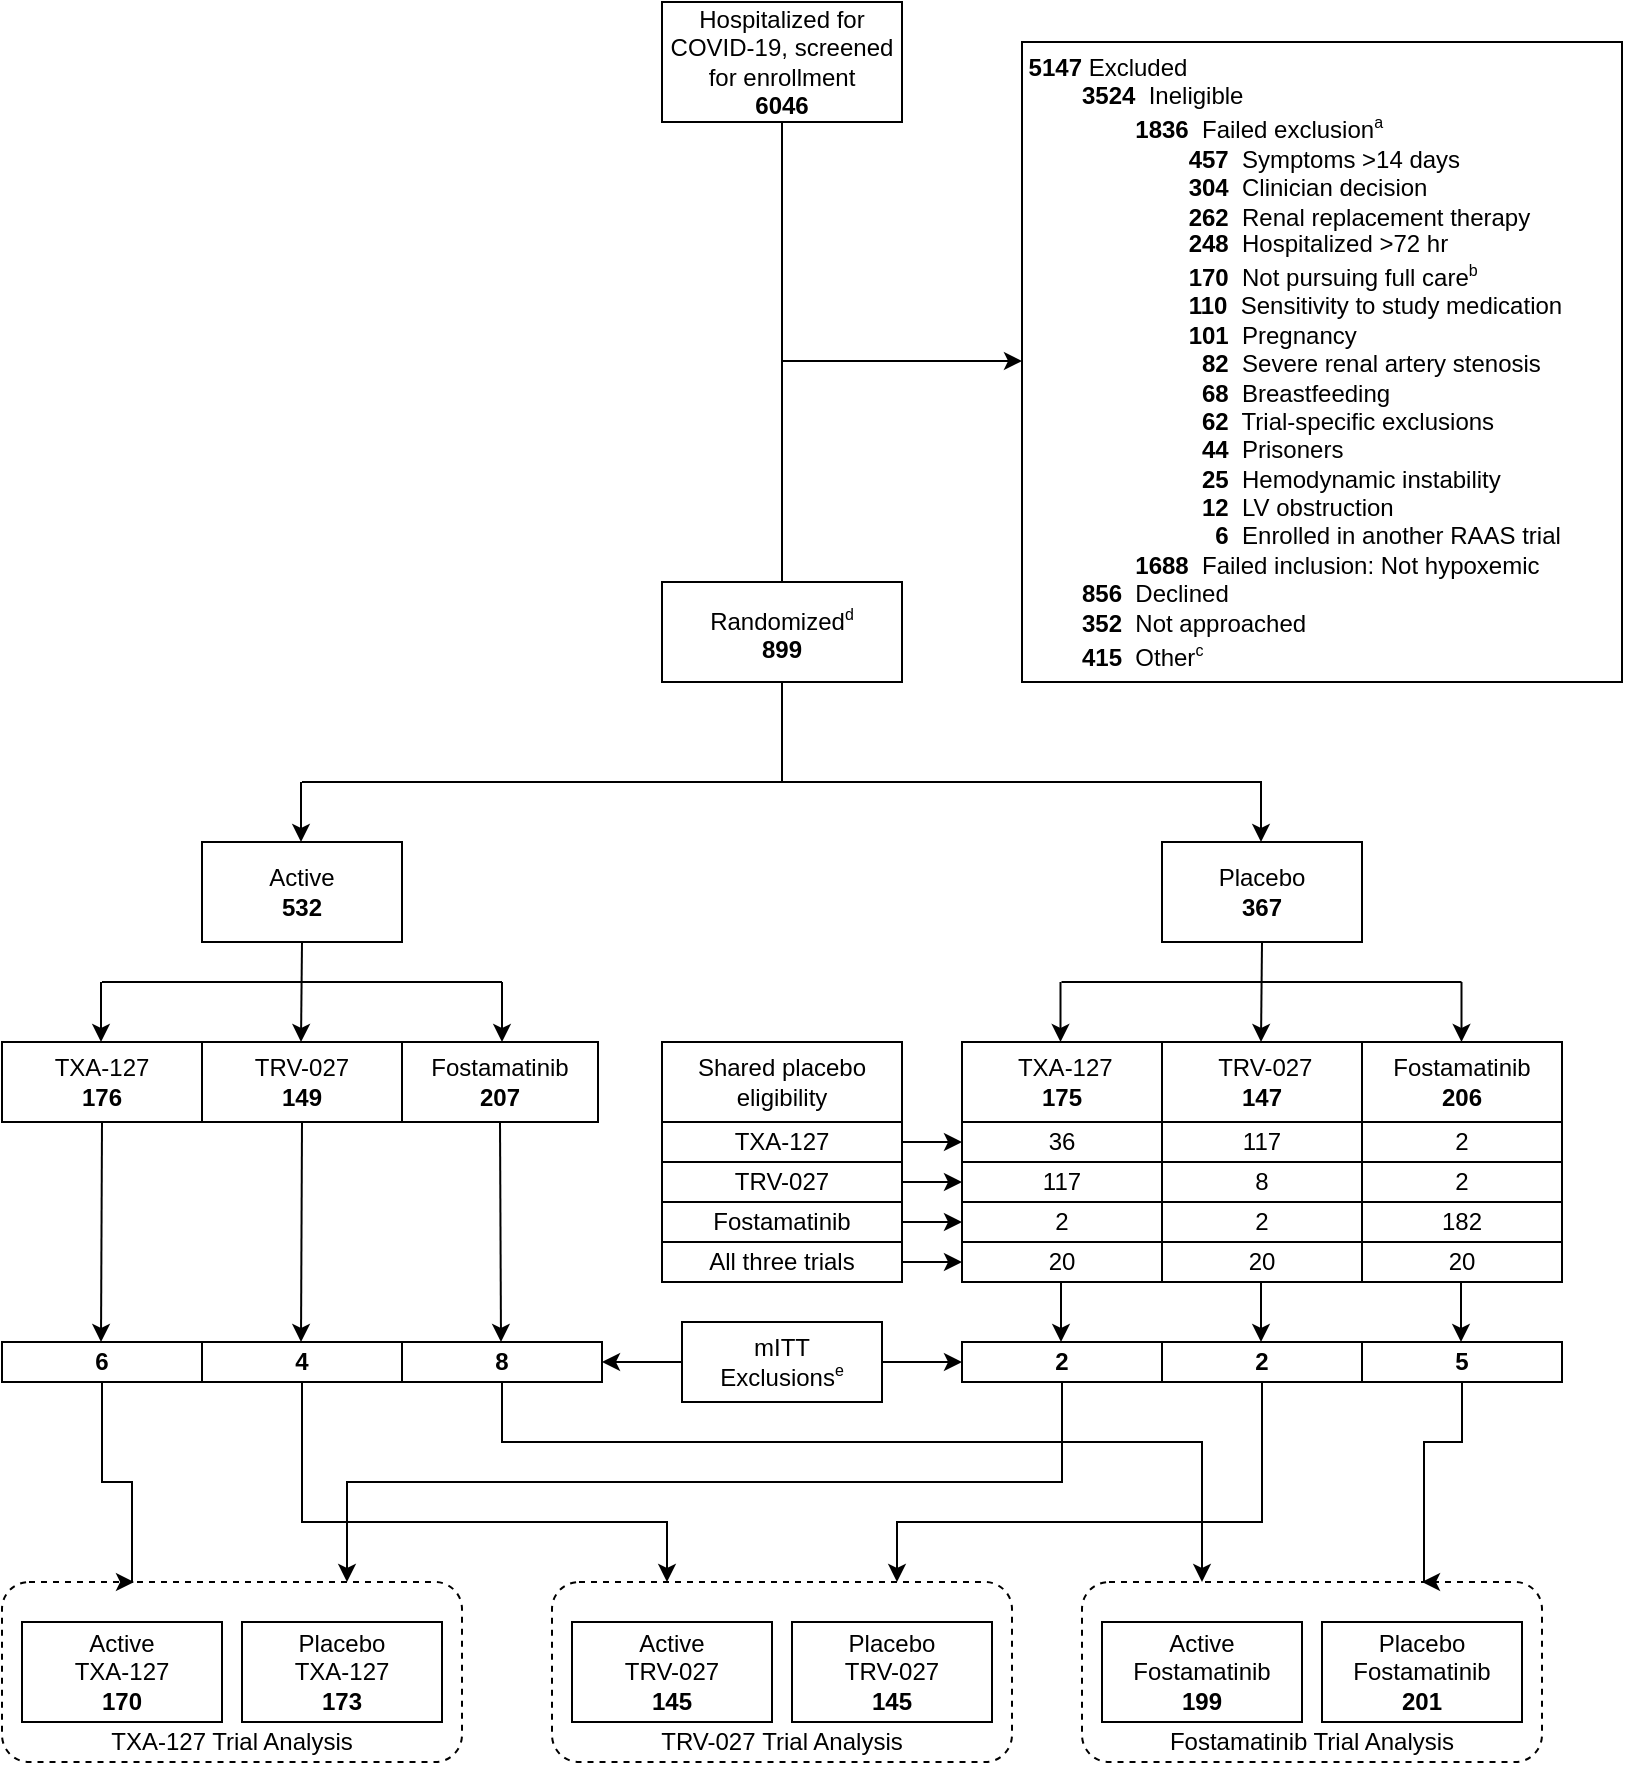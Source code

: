 <mxfile version="24.4.4" type="github">
  <diagram id="HfjM1wZW--X67TTqQhMb" name="Page-1">
    <mxGraphModel dx="933" dy="660" grid="1" gridSize="10" guides="1" tooltips="1" connect="1" arrows="1" fold="1" page="1" pageScale="1" pageWidth="850" pageHeight="1100" math="0" shadow="0">
      <root>
        <mxCell id="0" />
        <mxCell id="1" parent="0" />
        <mxCell id="et5guZH8IR5iMEiWxP18-1" value="Hospitalized for COVID-19, screened for enrollment&lt;div&gt;&lt;b&gt;6046&lt;/b&gt;&lt;/div&gt;" style="rounded=0;whiteSpace=wrap;html=1;" parent="1" vertex="1">
          <mxGeometry x="340" y="20" width="120" height="60" as="geometry" />
        </mxCell>
        <mxCell id="et5guZH8IR5iMEiWxP18-2" value="" style="endArrow=none;html=1;rounded=0;exitX=0.5;exitY=1;exitDx=0;exitDy=0;endFill=0;entryX=0.5;entryY=0;entryDx=0;entryDy=0;" parent="1" source="et5guZH8IR5iMEiWxP18-1" target="et5guZH8IR5iMEiWxP18-10" edge="1">
          <mxGeometry width="50" height="50" relative="1" as="geometry">
            <mxPoint x="380" y="340" as="sourcePoint" />
            <mxPoint x="400" y="250" as="targetPoint" />
          </mxGeometry>
        </mxCell>
        <mxCell id="et5guZH8IR5iMEiWxP18-4" value="&lt;div style=&quot;text-align: left;&quot;&gt;&lt;span style=&quot;background-color: initial;&quot;&gt;&lt;b&gt;5147&amp;nbsp;&lt;/b&gt;Excluded&lt;br&gt;&lt;/span&gt;&lt;/div&gt;&lt;div style=&quot;text-align: left;&quot;&gt;&lt;span style=&quot;background-color: initial;&quot;&gt;&lt;b&gt;&lt;span style=&quot;white-space: pre;&quot;&gt;&#x9;&lt;/span&gt;3524&lt;/b&gt;&amp;nbsp; Ineligible&lt;/span&gt;&lt;/div&gt;&lt;div style=&quot;text-align: left;&quot;&gt;&lt;span style=&quot;background-color: initial;&quot;&gt;&lt;span style=&quot;white-space: pre;&quot;&gt;&#x9;&lt;span style=&quot;white-space: pre;&quot;&gt;&#x9;&lt;/span&gt;&lt;/span&gt;&lt;b&gt;1836&lt;/b&gt;&amp;nbsp; Failed exclusion&lt;sup style=&quot;&quot;&gt;&lt;font style=&quot;font-size: 8px;&quot;&gt;a&lt;/font&gt;&lt;/sup&gt;&lt;/span&gt;&lt;/div&gt;&lt;div style=&quot;text-align: left;&quot;&gt;&lt;span style=&quot;background-color: initial;&quot;&gt;&lt;span style=&quot;white-space: pre;&quot;&gt;&#x9;&lt;/span&gt;&lt;span style=&quot;white-space: pre;&quot;&gt;&#x9;&lt;span style=&quot;white-space: pre;&quot;&gt;&#x9;&lt;/span&gt;&lt;/span&gt;&lt;b&gt;457&lt;/b&gt;&amp;nbsp; Symptoms &amp;gt;14 days&lt;/span&gt;&lt;/div&gt;&lt;div style=&quot;text-align: left;&quot;&gt;&lt;span style=&quot;white-space: pre;&quot;&gt;&#x9;&lt;/span&gt;&lt;span style=&quot;white-space: pre;&quot;&gt;&#x9;&lt;span style=&quot;white-space: pre;&quot;&gt;&#x9;&lt;/span&gt;&lt;/span&gt;&lt;b&gt;304&lt;/b&gt;&amp;nbsp; Clinician decision&lt;/div&gt;&lt;div style=&quot;text-align: left;&quot;&gt;&lt;b&gt;&lt;span style=&quot;white-space: pre;&quot;&gt;&#x9;&lt;/span&gt;&lt;span style=&quot;white-space: pre;&quot;&gt;&#x9;&lt;span style=&quot;white-space: pre;&quot;&gt;&#x9;&lt;/span&gt;&lt;/span&gt;262&lt;/b&gt;&amp;nbsp; Renal replacement therapy&lt;br&gt;&lt;/div&gt;&lt;div style=&quot;text-align: left; line-height: 100%;&quot;&gt;&lt;span style=&quot;white-space: pre;&quot;&gt;&#x9;&lt;/span&gt;&lt;span style=&quot;white-space: pre;&quot;&gt;&#x9;&lt;span style=&quot;white-space: pre;&quot;&gt;&#x9;&lt;/span&gt;&lt;/span&gt;&lt;b&gt;248&lt;/b&gt;&amp;nbsp; Hospitalized &amp;gt;72 hr&lt;/div&gt;&lt;div style=&quot;text-align: left; line-height: 120%;&quot;&gt;&lt;span style=&quot;white-space: pre;&quot;&gt;&#x9;&lt;/span&gt;&lt;span style=&quot;white-space: pre;&quot;&gt;&#x9;&lt;span style=&quot;white-space: pre;&quot;&gt;&#x9;&lt;/span&gt;&lt;/span&gt;&lt;b&gt;170&lt;/b&gt;&amp;nbsp; Not pursuing full care&lt;sup&gt;&lt;font style=&quot;font-size: 8px;&quot;&gt;b&lt;/font&gt;&lt;/sup&gt;&lt;span style=&quot;background-color: initial; white-space: pre;&quot;&gt;&#x9;&lt;/span&gt;&lt;/div&gt;&lt;div style=&quot;text-align: left;&quot;&gt;&lt;span style=&quot;background-color: initial; white-space: pre;&quot;&gt;&#x9;&lt;/span&gt;&lt;span style=&quot;background-color: initial; white-space: pre;&quot;&gt;&#x9;&lt;span style=&quot;white-space: pre;&quot;&gt;&#x9;&lt;/span&gt;&lt;/span&gt;&lt;b style=&quot;background-color: initial;&quot;&gt;110&lt;/b&gt;&lt;span style=&quot;background-color: initial;&quot;&gt;&amp;nbsp; Sensitivity to study medication&lt;/span&gt;&lt;span style=&quot;background-color: initial; white-space: pre;&quot;&gt;&#x9;&lt;/span&gt;&lt;/div&gt;&lt;div style=&quot;text-align: left;&quot;&gt;&lt;span style=&quot;background-color: initial;&quot;&gt;&lt;span style=&quot;white-space: pre;&quot;&gt;&#x9;&lt;/span&gt;&lt;span style=&quot;white-space: pre;&quot;&gt;&#x9;&lt;/span&gt;&amp;nbsp; &lt;span style=&quot;white-space: pre;&quot;&gt;&#x9;&lt;/span&gt;&lt;b&gt;101&lt;/b&gt;&amp;nbsp; Pregnancy&lt;/span&gt;&lt;/div&gt;&lt;div style=&quot;text-align: left;&quot;&gt;&lt;span style=&quot;white-space: pre;&quot;&gt;&#x9;&lt;/span&gt;&lt;span style=&quot;white-space: pre;&quot;&gt;&#x9;&lt;/span&gt;&amp;nbsp;&amp;nbsp;&lt;span style=&quot;white-space: pre;&quot;&gt;&#x9;&lt;/span&gt;&amp;nbsp;&amp;nbsp;&lt;b&gt;82&lt;/b&gt;&amp;nbsp;&amp;nbsp;Severe renal artery stenosis&lt;span style=&quot;background-color: initial;&quot;&gt;&lt;br&gt;&lt;/span&gt;&lt;/div&gt;&lt;div style=&quot;text-align: left;&quot;&gt;&lt;span style=&quot;white-space: pre;&quot;&gt;&#x9;&lt;/span&gt;&amp;nbsp;&amp;nbsp;&lt;span style=&quot;white-space: pre;&quot;&gt;&#x9;&lt;/span&gt;&amp;nbsp;&amp;nbsp;&lt;span style=&quot;white-space: pre;&quot;&gt;&#x9;&lt;/span&gt;&amp;nbsp;&amp;nbsp;&lt;b&gt;68&lt;/b&gt;&amp;nbsp; Breastfeeding&lt;br&gt;&lt;/div&gt;&lt;div style=&quot;text-align: left;&quot;&gt;&lt;b&gt;&lt;span style=&quot;white-space: pre;&quot;&gt;&#x9;&lt;/span&gt;&lt;span style=&quot;white-space: pre;&quot;&gt;&#x9;&lt;/span&gt;&lt;span style=&quot;white-space: pre;&quot;&gt;&#x9;&lt;/span&gt;&amp;nbsp; 62&lt;/b&gt;&amp;nbsp; Trial-specific exclusions&lt;br&gt;&lt;/div&gt;&lt;div style=&quot;text-align: left;&quot;&gt;&lt;span style=&quot;white-space: pre;&quot;&gt;&#x9;&lt;/span&gt;&lt;span style=&quot;white-space: pre;&quot;&gt;&#x9;&lt;/span&gt;&amp;nbsp;&amp;nbsp;&lt;span style=&quot;white-space: pre;&quot;&gt;&#x9;&lt;/span&gt;&amp;nbsp;&amp;nbsp;&lt;b&gt;44&lt;/b&gt;&amp;nbsp; Prisoners&lt;br&gt;&lt;/div&gt;&lt;div style=&quot;text-align: left;&quot;&gt;&lt;span style=&quot;background-color: initial;&quot;&gt;&lt;span style=&quot;white-space: pre;&quot;&gt;&#x9;&lt;/span&gt;&lt;span style=&quot;white-space: pre;&quot;&gt;&#x9;&lt;/span&gt;&amp;nbsp; &lt;span style=&quot;white-space: pre;&quot;&gt;&#x9;&lt;/span&gt;&amp;nbsp;&amp;nbsp;&lt;b&gt;25&lt;/b&gt;&amp;nbsp; Hemodynamic instability&lt;/span&gt;&lt;/div&gt;&lt;div style=&quot;text-align: left;&quot;&gt;&lt;span style=&quot;background-color: initial;&quot;&gt;&lt;span style=&quot;white-space: pre;&quot;&gt;&#x9;&lt;/span&gt;&lt;span style=&quot;white-space: pre;&quot;&gt;&#x9;&lt;/span&gt;&amp;nbsp; &amp;nbsp;&lt;span style=&quot;white-space: pre;&quot;&gt;&#x9;&lt;/span&gt;&amp;nbsp; &lt;b&gt;12&lt;/b&gt;&amp;nbsp; LV obstruction&lt;/span&gt;&lt;/div&gt;&lt;div style=&quot;text-align: left;&quot;&gt;&lt;span style=&quot;background-color: initial;&quot;&gt;&lt;span style=&quot;white-space: pre;&quot;&gt;&#x9;&lt;/span&gt;&lt;span style=&quot;white-space: pre;&quot;&gt;&#x9;&lt;/span&gt;&amp;nbsp; &amp;nbsp; &amp;nbsp; &amp;nbsp; &amp;nbsp; &amp;nbsp; &lt;b&gt;6&lt;/b&gt;&amp;nbsp; Enrolled in another RAAS trial&lt;/span&gt;&lt;/div&gt;&lt;div style=&quot;text-align: left;&quot;&gt;&lt;span style=&quot;white-space: pre;&quot;&gt;&#x9;&lt;span style=&quot;white-space: pre;&quot;&gt;&#x9;&lt;/span&gt;&lt;/span&gt;&lt;b&gt;1688&lt;/b&gt;&amp;nbsp; Failed inclusion: Not hypoxemic&lt;br&gt;&lt;/div&gt;&lt;div style=&quot;text-align: left;&quot;&gt;&lt;span style=&quot;border-color: var(--border-color);&quot;&gt;&lt;b&gt;&lt;span style=&quot;white-space: pre;&quot;&gt;&#x9;&lt;/span&gt;856&lt;/b&gt;&amp;nbsp; Declined&lt;br&gt;&lt;/span&gt;&lt;/div&gt;&lt;div style=&quot;text-align: left;&quot;&gt;&lt;span style=&quot;background-color: initial;&quot;&gt;&lt;b&gt;&lt;span style=&quot;white-space: pre;&quot;&gt;&#x9;&lt;/span&gt;352&lt;/b&gt;&amp;nbsp; Not approached&lt;/span&gt;&lt;/div&gt;&lt;div style=&quot;text-align: left;&quot;&gt;&lt;span style=&quot;background-color: initial;&quot;&gt;&lt;b&gt;&lt;span style=&quot;white-space: pre;&quot;&gt;&#x9;&lt;/span&gt;415&lt;/b&gt;&amp;nbsp; Other&lt;sup&gt;&lt;font style=&quot;font-size: 8px;&quot;&gt;c&lt;/font&gt;&lt;/sup&gt;&lt;/span&gt;&lt;br&gt;&lt;/div&gt;" style="rounded=0;whiteSpace=wrap;html=1;" parent="1" vertex="1">
          <mxGeometry x="520" y="40" width="300" height="320" as="geometry" />
        </mxCell>
        <mxCell id="et5guZH8IR5iMEiWxP18-10" value="Randomized&lt;sup style=&quot;&quot;&gt;&lt;font style=&quot;font-size: 8px;&quot;&gt;d&lt;/font&gt;&lt;/sup&gt;&lt;div&gt;&lt;b&gt;899&lt;/b&gt;&lt;/div&gt;" style="rounded=0;whiteSpace=wrap;html=1;" parent="1" vertex="1">
          <mxGeometry x="340" y="310" width="120" height="50" as="geometry" />
        </mxCell>
        <mxCell id="et5guZH8IR5iMEiWxP18-12" value="" style="endArrow=none;html=1;rounded=0;entryX=0.5;entryY=1;entryDx=0;entryDy=0;" parent="1" target="et5guZH8IR5iMEiWxP18-10" edge="1">
          <mxGeometry width="50" height="50" relative="1" as="geometry">
            <mxPoint x="400" y="410" as="sourcePoint" />
            <mxPoint x="400" y="370" as="targetPoint" />
          </mxGeometry>
        </mxCell>
        <mxCell id="et5guZH8IR5iMEiWxP18-16" value="&lt;div style=&quot;&quot;&gt;&lt;span style=&quot;background-color: initial;&quot;&gt;TRV-027&lt;/span&gt;&lt;br&gt;&lt;/div&gt;&lt;div style=&quot;&quot;&gt;&lt;b&gt;149&lt;/b&gt;&lt;/div&gt;" style="rounded=0;whiteSpace=wrap;html=1;align=center;" parent="1" vertex="1">
          <mxGeometry x="110" y="540" width="100" height="40" as="geometry" />
        </mxCell>
        <mxCell id="et5guZH8IR5iMEiWxP18-22" style="edgeStyle=orthogonalEdgeStyle;rounded=0;orthogonalLoop=1;jettySize=auto;html=1;exitX=0.5;exitY=1;exitDx=0;exitDy=0;endArrow=none;endFill=0;" parent="1" edge="1">
          <mxGeometry relative="1" as="geometry">
            <mxPoint x="160" y="590" as="sourcePoint" />
            <mxPoint x="160" y="590" as="targetPoint" />
          </mxGeometry>
        </mxCell>
        <mxCell id="et5guZH8IR5iMEiWxP18-33" value="" style="endArrow=classic;html=1;rounded=0;" parent="1" edge="1">
          <mxGeometry width="50" height="50" relative="1" as="geometry">
            <mxPoint x="400" y="199.5" as="sourcePoint" />
            <mxPoint x="520" y="199.5" as="targetPoint" />
            <Array as="points">
              <mxPoint x="490" y="199.5" />
              <mxPoint x="510" y="199.5" />
            </Array>
          </mxGeometry>
        </mxCell>
        <mxCell id="jMuF3EqlF6J_qGCGLpIN-3" value="&amp;nbsp;TRV-027&lt;div&gt;&lt;b&gt;147&lt;/b&gt;&lt;/div&gt;" style="rounded=0;whiteSpace=wrap;html=1;" parent="1" vertex="1">
          <mxGeometry x="590" y="540" width="100" height="40" as="geometry" />
        </mxCell>
        <mxCell id="jMuF3EqlF6J_qGCGLpIN-4" value="&amp;nbsp;TXA-127&lt;div&gt;&lt;b&gt;175&lt;/b&gt;&lt;/div&gt;" style="rounded=0;whiteSpace=wrap;html=1;" parent="1" vertex="1">
          <mxGeometry x="490" y="540" width="100" height="40" as="geometry" />
        </mxCell>
        <mxCell id="agvJTrhW3Z4hry4g2v_m-5" value="Fostamatinib&lt;div&gt;&lt;b&gt;206&lt;/b&gt;&lt;/div&gt;" style="rounded=0;whiteSpace=wrap;html=1;" parent="1" vertex="1">
          <mxGeometry x="690" y="540" width="100" height="40" as="geometry" />
        </mxCell>
        <mxCell id="agvJTrhW3Z4hry4g2v_m-13" value="" style="endArrow=none;html=1;rounded=0;" parent="1" edge="1">
          <mxGeometry width="50" height="50" relative="1" as="geometry">
            <mxPoint x="160" y="410" as="sourcePoint" />
            <mxPoint x="640" y="410" as="targetPoint" />
          </mxGeometry>
        </mxCell>
        <mxCell id="agvJTrhW3Z4hry4g2v_m-27" value="" style="endArrow=classic;html=1;rounded=0;" parent="1" edge="1">
          <mxGeometry width="50" height="50" relative="1" as="geometry">
            <mxPoint x="159.5" y="410" as="sourcePoint" />
            <mxPoint x="159.5" y="440" as="targetPoint" />
          </mxGeometry>
        </mxCell>
        <mxCell id="yUjiA-JmrCVDI_Teasnt-3" value="" style="endArrow=classic;html=1;rounded=0;" edge="1" parent="1">
          <mxGeometry width="50" height="50" relative="1" as="geometry">
            <mxPoint x="639.5" y="410" as="sourcePoint" />
            <mxPoint x="639.5" y="440" as="targetPoint" />
          </mxGeometry>
        </mxCell>
        <mxCell id="yUjiA-JmrCVDI_Teasnt-5" value="" style="rounded=1;whiteSpace=wrap;html=1;dashed=1;" vertex="1" parent="1">
          <mxGeometry x="10" y="810" width="230" height="90" as="geometry" />
        </mxCell>
        <mxCell id="yUjiA-JmrCVDI_Teasnt-6" value="&lt;font style=&quot;font-size: 12px;&quot;&gt;Placebo&lt;/font&gt;&lt;div&gt;&lt;span style=&quot;background-color: initial;&quot;&gt;TXA-127&lt;/span&gt;&lt;div&gt;&lt;font style=&quot;font-size: 12px;&quot;&gt;&lt;b&gt;173&lt;/b&gt;&lt;/font&gt;&lt;/div&gt;&lt;/div&gt;" style="rounded=0;whiteSpace=wrap;html=1;" vertex="1" parent="1">
          <mxGeometry x="130" y="830" width="100" height="50" as="geometry" />
        </mxCell>
        <mxCell id="yUjiA-JmrCVDI_Teasnt-7" value="TXA-127 Trial Analysis" style="text;html=1;strokeColor=none;fillColor=none;align=center;verticalAlign=middle;whiteSpace=wrap;rounded=0;dashed=1;" vertex="1" parent="1">
          <mxGeometry x="50" y="880" width="150" height="20" as="geometry" />
        </mxCell>
        <mxCell id="yUjiA-JmrCVDI_Teasnt-8" value="&lt;div style=&quot;&quot;&gt;&lt;span style=&quot;background-color: initial;&quot;&gt;Active&lt;/span&gt;&lt;/div&gt;&lt;div style=&quot;&quot;&gt;&lt;span style=&quot;background-color: initial;&quot;&gt;TXA-127&lt;/span&gt;&lt;/div&gt;&lt;div style=&quot;&quot;&gt;&lt;b&gt;170&lt;/b&gt;&lt;/div&gt;" style="rounded=0;whiteSpace=wrap;html=1;align=center;" vertex="1" parent="1">
          <mxGeometry x="20" y="830" width="100" height="50" as="geometry" />
        </mxCell>
        <mxCell id="yUjiA-JmrCVDI_Teasnt-15" value="&lt;font style=&quot;font-size: 12px;&quot;&gt;Placebo&lt;br&gt;&lt;/font&gt;&lt;div&gt;&lt;b&gt;367&lt;/b&gt;&lt;/div&gt;" style="rounded=0;whiteSpace=wrap;html=1;" vertex="1" parent="1">
          <mxGeometry x="590" y="440" width="100" height="50" as="geometry" />
        </mxCell>
        <mxCell id="yUjiA-JmrCVDI_Teasnt-16" value="&lt;div style=&quot;&quot;&gt;&lt;span style=&quot;background-color: initial;&quot;&gt;TXA-127&lt;/span&gt;&lt;/div&gt;&lt;div style=&quot;&quot;&gt;&lt;b&gt;176&lt;/b&gt;&lt;/div&gt;" style="rounded=0;whiteSpace=wrap;html=1;align=center;" vertex="1" parent="1">
          <mxGeometry x="10" y="540" width="100" height="40" as="geometry" />
        </mxCell>
        <mxCell id="yUjiA-JmrCVDI_Teasnt-17" value="&lt;div style=&quot;&quot;&gt;&lt;span style=&quot;background-color: initial;&quot;&gt;Fostamatinib&lt;/span&gt;&lt;/div&gt;&lt;div style=&quot;&quot;&gt;&lt;b&gt;207&lt;/b&gt;&lt;/div&gt;" style="rounded=0;whiteSpace=wrap;html=1;align=center;" vertex="1" parent="1">
          <mxGeometry x="210" y="540" width="98" height="40" as="geometry" />
        </mxCell>
        <mxCell id="yUjiA-JmrCVDI_Teasnt-82" value="117" style="rounded=0;whiteSpace=wrap;html=1;" vertex="1" parent="1">
          <mxGeometry x="590" y="580" width="100" height="20" as="geometry" />
        </mxCell>
        <mxCell id="yUjiA-JmrCVDI_Teasnt-83" value="36" style="rounded=0;whiteSpace=wrap;html=1;" vertex="1" parent="1">
          <mxGeometry x="490" y="580" width="100" height="20" as="geometry" />
        </mxCell>
        <mxCell id="yUjiA-JmrCVDI_Teasnt-84" value="2" style="rounded=0;whiteSpace=wrap;html=1;" vertex="1" parent="1">
          <mxGeometry x="690" y="580" width="100" height="20" as="geometry" />
        </mxCell>
        <mxCell id="yUjiA-JmrCVDI_Teasnt-86" value="8" style="rounded=0;whiteSpace=wrap;html=1;" vertex="1" parent="1">
          <mxGeometry x="590" y="600" width="100" height="20" as="geometry" />
        </mxCell>
        <mxCell id="yUjiA-JmrCVDI_Teasnt-87" value="117" style="rounded=0;whiteSpace=wrap;html=1;" vertex="1" parent="1">
          <mxGeometry x="490" y="600" width="100" height="20" as="geometry" />
        </mxCell>
        <mxCell id="yUjiA-JmrCVDI_Teasnt-88" value="2" style="rounded=0;whiteSpace=wrap;html=1;" vertex="1" parent="1">
          <mxGeometry x="690" y="600" width="100" height="20" as="geometry" />
        </mxCell>
        <mxCell id="yUjiA-JmrCVDI_Teasnt-90" value="2" style="rounded=0;whiteSpace=wrap;html=1;" vertex="1" parent="1">
          <mxGeometry x="590" y="620" width="100" height="20" as="geometry" />
        </mxCell>
        <mxCell id="yUjiA-JmrCVDI_Teasnt-91" value="2" style="rounded=0;whiteSpace=wrap;html=1;" vertex="1" parent="1">
          <mxGeometry x="490" y="620" width="100" height="20" as="geometry" />
        </mxCell>
        <mxCell id="yUjiA-JmrCVDI_Teasnt-92" value="182" style="rounded=0;whiteSpace=wrap;html=1;" vertex="1" parent="1">
          <mxGeometry x="690" y="620" width="100" height="20" as="geometry" />
        </mxCell>
        <mxCell id="yUjiA-JmrCVDI_Teasnt-95" value="20" style="rounded=0;whiteSpace=wrap;html=1;" vertex="1" parent="1">
          <mxGeometry x="590" y="640" width="100" height="20" as="geometry" />
        </mxCell>
        <mxCell id="yUjiA-JmrCVDI_Teasnt-96" value="20" style="rounded=0;whiteSpace=wrap;html=1;" vertex="1" parent="1">
          <mxGeometry x="490" y="640" width="100" height="20" as="geometry" />
        </mxCell>
        <mxCell id="yUjiA-JmrCVDI_Teasnt-97" value="20" style="rounded=0;whiteSpace=wrap;html=1;" vertex="1" parent="1">
          <mxGeometry x="690" y="640" width="100" height="20" as="geometry" />
        </mxCell>
        <mxCell id="yUjiA-JmrCVDI_Teasnt-160" style="edgeStyle=orthogonalEdgeStyle;rounded=0;orthogonalLoop=1;jettySize=auto;html=1;entryX=1;entryY=0.5;entryDx=0;entryDy=0;" edge="1" parent="1" source="yUjiA-JmrCVDI_Teasnt-98" target="yUjiA-JmrCVDI_Teasnt-115">
          <mxGeometry relative="1" as="geometry" />
        </mxCell>
        <mxCell id="yUjiA-JmrCVDI_Teasnt-161" style="edgeStyle=orthogonalEdgeStyle;rounded=0;orthogonalLoop=1;jettySize=auto;html=1;entryX=0;entryY=0.5;entryDx=0;entryDy=0;" edge="1" parent="1" source="yUjiA-JmrCVDI_Teasnt-98" target="yUjiA-JmrCVDI_Teasnt-100">
          <mxGeometry relative="1" as="geometry" />
        </mxCell>
        <mxCell id="yUjiA-JmrCVDI_Teasnt-98" value="mITT&lt;div&gt;Exclusions&lt;sup style=&quot;font-size: 8px;&quot;&gt;e&lt;/sup&gt;&lt;/div&gt;" style="rounded=0;whiteSpace=wrap;html=1;" vertex="1" parent="1">
          <mxGeometry x="350" y="680" width="100" height="40" as="geometry" />
        </mxCell>
        <mxCell id="yUjiA-JmrCVDI_Teasnt-149" style="edgeStyle=orthogonalEdgeStyle;rounded=0;orthogonalLoop=1;jettySize=auto;html=1;entryX=0.75;entryY=0;entryDx=0;entryDy=0;" edge="1" parent="1" source="yUjiA-JmrCVDI_Teasnt-99" target="yUjiA-JmrCVDI_Teasnt-134">
          <mxGeometry relative="1" as="geometry">
            <Array as="points">
              <mxPoint x="560" y="780" />
              <mxPoint x="433" y="780" />
            </Array>
          </mxGeometry>
        </mxCell>
        <mxCell id="yUjiA-JmrCVDI_Teasnt-99" value="&lt;b&gt;2&lt;/b&gt;" style="rounded=0;whiteSpace=wrap;html=1;" vertex="1" parent="1">
          <mxGeometry x="590" y="690" width="100" height="20" as="geometry" />
        </mxCell>
        <mxCell id="yUjiA-JmrCVDI_Teasnt-153" style="edgeStyle=orthogonalEdgeStyle;rounded=0;orthogonalLoop=1;jettySize=auto;html=1;entryX=0.75;entryY=0;entryDx=0;entryDy=0;" edge="1" parent="1" source="yUjiA-JmrCVDI_Teasnt-100" target="yUjiA-JmrCVDI_Teasnt-5">
          <mxGeometry relative="1" as="geometry">
            <Array as="points">
              <mxPoint x="540" y="760" />
              <mxPoint x="183" y="760" />
            </Array>
          </mxGeometry>
        </mxCell>
        <mxCell id="yUjiA-JmrCVDI_Teasnt-100" value="&lt;b&gt;2&lt;/b&gt;" style="rounded=0;whiteSpace=wrap;html=1;" vertex="1" parent="1">
          <mxGeometry x="490" y="690" width="100" height="20" as="geometry" />
        </mxCell>
        <mxCell id="yUjiA-JmrCVDI_Teasnt-101" value="&lt;b&gt;5&lt;/b&gt;" style="rounded=0;whiteSpace=wrap;html=1;" vertex="1" parent="1">
          <mxGeometry x="690" y="690" width="100" height="20" as="geometry" />
        </mxCell>
        <mxCell id="yUjiA-JmrCVDI_Teasnt-102" value="&lt;font style=&quot;font-size: 12px;&quot;&gt;Active&lt;br&gt;&lt;/font&gt;&lt;div&gt;&lt;font style=&quot;font-size: 12px;&quot;&gt;&lt;b&gt;532&lt;/b&gt;&lt;/font&gt;&lt;/div&gt;" style="rounded=0;whiteSpace=wrap;html=1;" vertex="1" parent="1">
          <mxGeometry x="110" y="440" width="100" height="50" as="geometry" />
        </mxCell>
        <mxCell id="yUjiA-JmrCVDI_Teasnt-103" value="" style="endArrow=classic;html=1;rounded=0;" edge="1" parent="1">
          <mxGeometry width="50" height="50" relative="1" as="geometry">
            <mxPoint x="59.5" y="510" as="sourcePoint" />
            <mxPoint x="59.5" y="540" as="targetPoint" />
          </mxGeometry>
        </mxCell>
        <mxCell id="yUjiA-JmrCVDI_Teasnt-104" value="" style="endArrow=classic;html=1;rounded=0;exitX=0.5;exitY=1;exitDx=0;exitDy=0;" edge="1" parent="1" source="yUjiA-JmrCVDI_Teasnt-102">
          <mxGeometry width="50" height="50" relative="1" as="geometry">
            <mxPoint x="160" y="500" as="sourcePoint" />
            <mxPoint x="159.5" y="540" as="targetPoint" />
          </mxGeometry>
        </mxCell>
        <mxCell id="yUjiA-JmrCVDI_Teasnt-105" value="" style="endArrow=classic;html=1;rounded=0;" edge="1" parent="1">
          <mxGeometry width="50" height="50" relative="1" as="geometry">
            <mxPoint x="260" y="510" as="sourcePoint" />
            <mxPoint x="260" y="540" as="targetPoint" />
          </mxGeometry>
        </mxCell>
        <mxCell id="yUjiA-JmrCVDI_Teasnt-106" value="" style="endArrow=none;html=1;rounded=0;" edge="1" parent="1">
          <mxGeometry width="50" height="50" relative="1" as="geometry">
            <mxPoint x="60" y="510" as="sourcePoint" />
            <mxPoint x="260" y="510" as="targetPoint" />
          </mxGeometry>
        </mxCell>
        <mxCell id="yUjiA-JmrCVDI_Teasnt-108" value="" style="endArrow=classic;html=1;rounded=0;exitX=0.5;exitY=1;exitDx=0;exitDy=0;" edge="1" parent="1" source="yUjiA-JmrCVDI_Teasnt-16">
          <mxGeometry width="50" height="50" relative="1" as="geometry">
            <mxPoint x="59.5" y="660" as="sourcePoint" />
            <mxPoint x="59.5" y="690" as="targetPoint" />
          </mxGeometry>
        </mxCell>
        <mxCell id="yUjiA-JmrCVDI_Teasnt-109" value="" style="endArrow=classic;html=1;rounded=0;exitX=0.5;exitY=1;exitDx=0;exitDy=0;" edge="1" parent="1" source="yUjiA-JmrCVDI_Teasnt-17">
          <mxGeometry width="50" height="50" relative="1" as="geometry">
            <mxPoint x="259.5" y="660" as="sourcePoint" />
            <mxPoint x="259.5" y="690" as="targetPoint" />
          </mxGeometry>
        </mxCell>
        <mxCell id="yUjiA-JmrCVDI_Teasnt-111" value="" style="endArrow=classic;html=1;rounded=0;exitX=0.5;exitY=1;exitDx=0;exitDy=0;" edge="1" parent="1" source="et5guZH8IR5iMEiWxP18-16">
          <mxGeometry width="50" height="50" relative="1" as="geometry">
            <mxPoint x="159.5" y="660" as="sourcePoint" />
            <mxPoint x="159.5" y="690" as="targetPoint" />
          </mxGeometry>
        </mxCell>
        <mxCell id="yUjiA-JmrCVDI_Teasnt-152" value="" style="edgeStyle=orthogonalEdgeStyle;rounded=0;orthogonalLoop=1;jettySize=auto;html=1;entryX=0.25;entryY=0;entryDx=0;entryDy=0;" edge="1" parent="1" source="yUjiA-JmrCVDI_Teasnt-113" target="yUjiA-JmrCVDI_Teasnt-134">
          <mxGeometry relative="1" as="geometry">
            <Array as="points">
              <mxPoint x="160" y="780" />
              <mxPoint x="343" y="780" />
            </Array>
          </mxGeometry>
        </mxCell>
        <mxCell id="yUjiA-JmrCVDI_Teasnt-113" value="&lt;b&gt;4&lt;/b&gt;" style="rounded=0;whiteSpace=wrap;html=1;" vertex="1" parent="1">
          <mxGeometry x="110" y="690" width="100" height="20" as="geometry" />
        </mxCell>
        <mxCell id="yUjiA-JmrCVDI_Teasnt-154" value="" style="edgeStyle=orthogonalEdgeStyle;rounded=0;orthogonalLoop=1;jettySize=auto;html=1;entryX=0.287;entryY=0;entryDx=0;entryDy=0;entryPerimeter=0;" edge="1" parent="1" source="yUjiA-JmrCVDI_Teasnt-114" target="yUjiA-JmrCVDI_Teasnt-5">
          <mxGeometry relative="1" as="geometry">
            <mxPoint x="76" y="800" as="targetPoint" />
            <Array as="points">
              <mxPoint x="60" y="760" />
              <mxPoint x="75" y="760" />
            </Array>
          </mxGeometry>
        </mxCell>
        <mxCell id="yUjiA-JmrCVDI_Teasnt-114" value="&lt;b&gt;6&lt;/b&gt;" style="rounded=0;whiteSpace=wrap;html=1;" vertex="1" parent="1">
          <mxGeometry x="10" y="690" width="100" height="20" as="geometry" />
        </mxCell>
        <mxCell id="yUjiA-JmrCVDI_Teasnt-142" style="edgeStyle=orthogonalEdgeStyle;rounded=0;orthogonalLoop=1;jettySize=auto;html=1;" edge="1" parent="1" source="yUjiA-JmrCVDI_Teasnt-115" target="yUjiA-JmrCVDI_Teasnt-138">
          <mxGeometry relative="1" as="geometry">
            <Array as="points">
              <mxPoint x="260" y="740" />
              <mxPoint x="610" y="740" />
            </Array>
          </mxGeometry>
        </mxCell>
        <mxCell id="yUjiA-JmrCVDI_Teasnt-115" value="&lt;b&gt;8&lt;/b&gt;" style="rounded=0;whiteSpace=wrap;html=1;" vertex="1" parent="1">
          <mxGeometry x="210" y="690" width="100" height="20" as="geometry" />
        </mxCell>
        <mxCell id="yUjiA-JmrCVDI_Teasnt-116" value="Shared placebo eligibility" style="rounded=0;whiteSpace=wrap;html=1;" vertex="1" parent="1">
          <mxGeometry x="340" y="540" width="120" height="40" as="geometry" />
        </mxCell>
        <mxCell id="yUjiA-JmrCVDI_Teasnt-162" style="edgeStyle=orthogonalEdgeStyle;rounded=0;orthogonalLoop=1;jettySize=auto;html=1;exitX=1;exitY=0.5;exitDx=0;exitDy=0;entryX=0;entryY=0.5;entryDx=0;entryDy=0;" edge="1" parent="1" source="yUjiA-JmrCVDI_Teasnt-117" target="yUjiA-JmrCVDI_Teasnt-83">
          <mxGeometry relative="1" as="geometry" />
        </mxCell>
        <mxCell id="yUjiA-JmrCVDI_Teasnt-117" value="TXA-127" style="rounded=0;whiteSpace=wrap;html=1;" vertex="1" parent="1">
          <mxGeometry x="340" y="580" width="120" height="20" as="geometry" />
        </mxCell>
        <mxCell id="yUjiA-JmrCVDI_Teasnt-164" style="edgeStyle=orthogonalEdgeStyle;rounded=0;orthogonalLoop=1;jettySize=auto;html=1;entryX=0;entryY=0.5;entryDx=0;entryDy=0;" edge="1" parent="1" source="yUjiA-JmrCVDI_Teasnt-118" target="yUjiA-JmrCVDI_Teasnt-87">
          <mxGeometry relative="1" as="geometry" />
        </mxCell>
        <mxCell id="yUjiA-JmrCVDI_Teasnt-118" value="TRV-027" style="rounded=0;whiteSpace=wrap;html=1;" vertex="1" parent="1">
          <mxGeometry x="340" y="600" width="120" height="20" as="geometry" />
        </mxCell>
        <mxCell id="yUjiA-JmrCVDI_Teasnt-167" style="edgeStyle=orthogonalEdgeStyle;rounded=0;orthogonalLoop=1;jettySize=auto;html=1;entryX=0;entryY=0.5;entryDx=0;entryDy=0;" edge="1" parent="1" source="yUjiA-JmrCVDI_Teasnt-119" target="yUjiA-JmrCVDI_Teasnt-91">
          <mxGeometry relative="1" as="geometry" />
        </mxCell>
        <mxCell id="yUjiA-JmrCVDI_Teasnt-119" value="Fostamatinib" style="rounded=0;whiteSpace=wrap;html=1;" vertex="1" parent="1">
          <mxGeometry x="340" y="620" width="120" height="20" as="geometry" />
        </mxCell>
        <mxCell id="yUjiA-JmrCVDI_Teasnt-168" style="edgeStyle=orthogonalEdgeStyle;rounded=0;orthogonalLoop=1;jettySize=auto;html=1;entryX=0;entryY=0.5;entryDx=0;entryDy=0;" edge="1" parent="1" source="yUjiA-JmrCVDI_Teasnt-120" target="yUjiA-JmrCVDI_Teasnt-96">
          <mxGeometry relative="1" as="geometry" />
        </mxCell>
        <mxCell id="yUjiA-JmrCVDI_Teasnt-120" value="All three trials" style="rounded=0;whiteSpace=wrap;html=1;" vertex="1" parent="1">
          <mxGeometry x="340" y="640" width="120" height="20" as="geometry" />
        </mxCell>
        <mxCell id="yUjiA-JmrCVDI_Teasnt-121" value="" style="endArrow=classic;html=1;rounded=0;" edge="1" parent="1">
          <mxGeometry width="50" height="50" relative="1" as="geometry">
            <mxPoint x="539.25" y="510" as="sourcePoint" />
            <mxPoint x="539.25" y="540" as="targetPoint" />
          </mxGeometry>
        </mxCell>
        <mxCell id="yUjiA-JmrCVDI_Teasnt-122" value="" style="endArrow=classic;html=1;rounded=0;" edge="1" parent="1">
          <mxGeometry width="50" height="50" relative="1" as="geometry">
            <mxPoint x="739.75" y="510" as="sourcePoint" />
            <mxPoint x="739.75" y="540" as="targetPoint" />
          </mxGeometry>
        </mxCell>
        <mxCell id="yUjiA-JmrCVDI_Teasnt-123" value="" style="endArrow=none;html=1;rounded=0;" edge="1" parent="1">
          <mxGeometry width="50" height="50" relative="1" as="geometry">
            <mxPoint x="539.75" y="510" as="sourcePoint" />
            <mxPoint x="739.75" y="510" as="targetPoint" />
          </mxGeometry>
        </mxCell>
        <mxCell id="yUjiA-JmrCVDI_Teasnt-128" value="" style="endArrow=classic;html=1;rounded=0;" edge="1" parent="1">
          <mxGeometry width="50" height="50" relative="1" as="geometry">
            <mxPoint x="539.5" y="660" as="sourcePoint" />
            <mxPoint x="539.5" y="690" as="targetPoint" />
          </mxGeometry>
        </mxCell>
        <mxCell id="yUjiA-JmrCVDI_Teasnt-131" value="" style="endArrow=classic;html=1;rounded=0;" edge="1" parent="1">
          <mxGeometry width="50" height="50" relative="1" as="geometry">
            <mxPoint x="639.5" y="660" as="sourcePoint" />
            <mxPoint x="639.5" y="690" as="targetPoint" />
          </mxGeometry>
        </mxCell>
        <mxCell id="yUjiA-JmrCVDI_Teasnt-132" value="" style="endArrow=classic;html=1;rounded=0;" edge="1" parent="1">
          <mxGeometry width="50" height="50" relative="1" as="geometry">
            <mxPoint x="739.5" y="660" as="sourcePoint" />
            <mxPoint x="739.5" y="690" as="targetPoint" />
          </mxGeometry>
        </mxCell>
        <mxCell id="yUjiA-JmrCVDI_Teasnt-134" value="" style="rounded=1;whiteSpace=wrap;html=1;dashed=1;" vertex="1" parent="1">
          <mxGeometry x="285" y="810" width="230" height="90" as="geometry" />
        </mxCell>
        <mxCell id="yUjiA-JmrCVDI_Teasnt-135" value="&lt;font style=&quot;font-size: 12px;&quot;&gt;Placebo&lt;/font&gt;&lt;div&gt;&lt;font style=&quot;font-size: 12px;&quot;&gt;TRV-027&lt;br&gt;&lt;b&gt;145&lt;/b&gt;&lt;/font&gt;&lt;/div&gt;" style="rounded=0;whiteSpace=wrap;html=1;" vertex="1" parent="1">
          <mxGeometry x="405" y="830" width="100" height="50" as="geometry" />
        </mxCell>
        <mxCell id="yUjiA-JmrCVDI_Teasnt-136" value="TRV-027&lt;span style=&quot;background-color: initial;&quot;&gt;&amp;nbsp;Trial Analysis&lt;/span&gt;" style="text;html=1;strokeColor=none;fillColor=none;align=center;verticalAlign=middle;whiteSpace=wrap;rounded=0;dashed=1;" vertex="1" parent="1">
          <mxGeometry x="325" y="880" width="150" height="20" as="geometry" />
        </mxCell>
        <mxCell id="yUjiA-JmrCVDI_Teasnt-137" value="&lt;div style=&quot;&quot;&gt;&lt;span style=&quot;background-color: initial;&quot;&gt;Active&lt;/span&gt;&lt;/div&gt;&lt;div style=&quot;&quot;&gt;&lt;span style=&quot;background-color: initial;&quot;&gt;TRV-027&lt;/span&gt;&lt;/div&gt;&lt;div style=&quot;&quot;&gt;&lt;b&gt;145&lt;/b&gt;&lt;/div&gt;" style="rounded=0;whiteSpace=wrap;html=1;align=center;" vertex="1" parent="1">
          <mxGeometry x="295" y="830" width="100" height="50" as="geometry" />
        </mxCell>
        <mxCell id="yUjiA-JmrCVDI_Teasnt-138" value="" style="rounded=1;whiteSpace=wrap;html=1;dashed=1;" vertex="1" parent="1">
          <mxGeometry x="550" y="810" width="230" height="90" as="geometry" />
        </mxCell>
        <mxCell id="yUjiA-JmrCVDI_Teasnt-139" value="&lt;font style=&quot;font-size: 12px;&quot;&gt;Placebo Fostamatinib&lt;br&gt;&lt;b&gt;201&lt;/b&gt;&lt;br&gt;&lt;/font&gt;" style="rounded=0;whiteSpace=wrap;html=1;" vertex="1" parent="1">
          <mxGeometry x="670" y="830" width="100" height="50" as="geometry" />
        </mxCell>
        <mxCell id="yUjiA-JmrCVDI_Teasnt-140" value="Fostamatinib Trial Analysis" style="text;html=1;strokeColor=none;fillColor=none;align=center;verticalAlign=middle;whiteSpace=wrap;rounded=0;dashed=1;" vertex="1" parent="1">
          <mxGeometry x="590" y="880" width="150" height="20" as="geometry" />
        </mxCell>
        <mxCell id="yUjiA-JmrCVDI_Teasnt-141" value="&lt;div style=&quot;&quot;&gt;&lt;span style=&quot;background-color: initial;&quot;&gt;Active Fostamatinib&lt;/span&gt;&lt;/div&gt;&lt;div style=&quot;&quot;&gt;&lt;b&gt;199&lt;/b&gt;&lt;/div&gt;" style="rounded=0;whiteSpace=wrap;html=1;align=center;" vertex="1" parent="1">
          <mxGeometry x="560" y="830" width="100" height="50" as="geometry" />
        </mxCell>
        <mxCell id="yUjiA-JmrCVDI_Teasnt-156" value="" style="endArrow=classic;html=1;rounded=0;exitX=0.5;exitY=1;exitDx=0;exitDy=0;" edge="1" parent="1" source="yUjiA-JmrCVDI_Teasnt-15">
          <mxGeometry width="50" height="50" relative="1" as="geometry">
            <mxPoint x="639.5" y="510" as="sourcePoint" />
            <mxPoint x="639.5" y="540" as="targetPoint" />
          </mxGeometry>
        </mxCell>
        <mxCell id="yUjiA-JmrCVDI_Teasnt-158" style="edgeStyle=orthogonalEdgeStyle;rounded=0;orthogonalLoop=1;jettySize=auto;html=1;" edge="1" parent="1" source="yUjiA-JmrCVDI_Teasnt-101">
          <mxGeometry relative="1" as="geometry">
            <mxPoint x="720" y="810" as="targetPoint" />
            <Array as="points">
              <mxPoint x="740" y="740" />
              <mxPoint x="721" y="740" />
            </Array>
          </mxGeometry>
        </mxCell>
      </root>
    </mxGraphModel>
  </diagram>
</mxfile>
